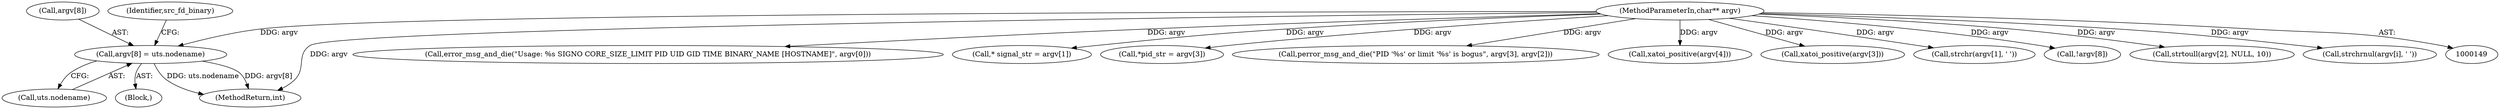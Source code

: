 digraph "0_abrt_8939398b82006ba1fec4ed491339fc075f43fc7c_1@array" {
"1000361" [label="(Call,argv[8] = uts.nodename)"];
"1000151" [label="(MethodParameterIn,char** argv)"];
"1000178" [label="(Call,error_msg_and_die(\"Usage: %s SIGNO CORE_SIZE_LIMIT PID UID GID TIME BINARY_NAME [HOSTNAME]\", argv[0]))"];
"1000264" [label="(Call,* signal_str = argv[1])"];
"1000302" [label="(Call,*pid_str = argv[3])"];
"1000328" [label="(Call,perror_msg_and_die(\"PID '%s' or limit '%s' is bogus\", argv[3], argv[2]))"];
"1000317" [label="(Call,xatoi_positive(argv[4]))"];
"1000310" [label="(Call,xatoi_positive(argv[3]))"];
"1000184" [label="(Call,strchr(argv[1], ' '))"];
"1000353" [label="(Call,!argv[8])"];
"1000151" [label="(MethodParameterIn,char** argv)"];
"1000365" [label="(Call,uts.nodename)"];
"1000277" [label="(Call,strtoull(argv[2], NULL, 10))"];
"1000357" [label="(Block,)"];
"1001237" [label="(MethodReturn,int)"];
"1000362" [label="(Call,argv[8])"];
"1000371" [label="(Identifier,src_fd_binary)"];
"1000361" [label="(Call,argv[8] = uts.nodename)"];
"1000203" [label="(Call,strchrnul(argv[i], ' '))"];
"1000361" -> "1000357"  [label="AST: "];
"1000361" -> "1000365"  [label="CFG: "];
"1000362" -> "1000361"  [label="AST: "];
"1000365" -> "1000361"  [label="AST: "];
"1000371" -> "1000361"  [label="CFG: "];
"1000361" -> "1001237"  [label="DDG: uts.nodename"];
"1000361" -> "1001237"  [label="DDG: argv[8]"];
"1000151" -> "1000361"  [label="DDG: argv"];
"1000151" -> "1000149"  [label="AST: "];
"1000151" -> "1001237"  [label="DDG: argv"];
"1000151" -> "1000178"  [label="DDG: argv"];
"1000151" -> "1000184"  [label="DDG: argv"];
"1000151" -> "1000203"  [label="DDG: argv"];
"1000151" -> "1000264"  [label="DDG: argv"];
"1000151" -> "1000277"  [label="DDG: argv"];
"1000151" -> "1000302"  [label="DDG: argv"];
"1000151" -> "1000310"  [label="DDG: argv"];
"1000151" -> "1000317"  [label="DDG: argv"];
"1000151" -> "1000328"  [label="DDG: argv"];
"1000151" -> "1000353"  [label="DDG: argv"];
}
